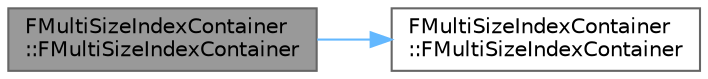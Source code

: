 digraph "FMultiSizeIndexContainer::FMultiSizeIndexContainer"
{
 // INTERACTIVE_SVG=YES
 // LATEX_PDF_SIZE
  bgcolor="transparent";
  edge [fontname=Helvetica,fontsize=10,labelfontname=Helvetica,labelfontsize=10];
  node [fontname=Helvetica,fontsize=10,shape=box,height=0.2,width=0.4];
  rankdir="LR";
  Node1 [id="Node000001",label="FMultiSizeIndexContainer\l::FMultiSizeIndexContainer",height=0.2,width=0.4,color="gray40", fillcolor="grey60", style="filled", fontcolor="black",tooltip=" "];
  Node1 -> Node2 [id="edge1_Node000001_Node000002",color="steelblue1",style="solid",tooltip=" "];
  Node2 [id="Node000002",label="FMultiSizeIndexContainer\l::FMultiSizeIndexContainer",height=0.2,width=0.4,color="grey40", fillcolor="white", style="filled",URL="$d9/dad/classFMultiSizeIndexContainer.html#ae5a5f84f5d78f00b3c5d1dcbf42b7030",tooltip=" "];
}
